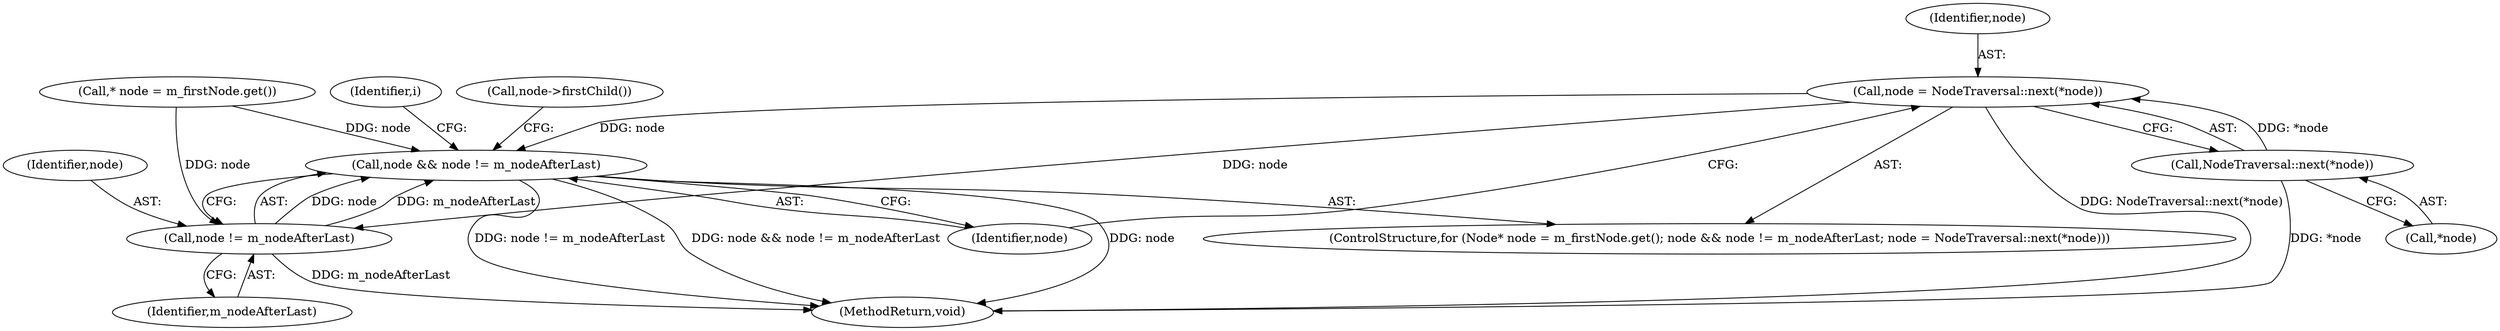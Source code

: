digraph "0_Chrome_b2b21468c1f7f08b30a7c1755316f6026c50eb2a@pointer" {
"1000117" [label="(Call,node = NodeTraversal::next(*node))"];
"1000119" [label="(Call,NodeTraversal::next(*node))"];
"1000112" [label="(Call,node && node != m_nodeAfterLast)"];
"1000114" [label="(Call,node != m_nodeAfterLast)"];
"1000119" [label="(Call,NodeTraversal::next(*node))"];
"1000114" [label="(Call,node != m_nodeAfterLast)"];
"1000221" [label="(Identifier,i)"];
"1000107" [label="(ControlStructure,for (Node* node = m_firstNode.get(); node && node != m_nodeAfterLast; node = NodeTraversal::next(*node)))"];
"1000120" [label="(Call,*node)"];
"1000125" [label="(Call,node->firstChild())"];
"1000109" [label="(Call,* node = m_firstNode.get())"];
"1000116" [label="(Identifier,m_nodeAfterLast)"];
"1000118" [label="(Identifier,node)"];
"1000113" [label="(Identifier,node)"];
"1000115" [label="(Identifier,node)"];
"1000112" [label="(Call,node && node != m_nodeAfterLast)"];
"1000117" [label="(Call,node = NodeTraversal::next(*node))"];
"1000248" [label="(MethodReturn,void)"];
"1000117" -> "1000107"  [label="AST: "];
"1000117" -> "1000119"  [label="CFG: "];
"1000118" -> "1000117"  [label="AST: "];
"1000119" -> "1000117"  [label="AST: "];
"1000113" -> "1000117"  [label="CFG: "];
"1000117" -> "1000248"  [label="DDG: NodeTraversal::next(*node)"];
"1000117" -> "1000112"  [label="DDG: node"];
"1000117" -> "1000114"  [label="DDG: node"];
"1000119" -> "1000117"  [label="DDG: *node"];
"1000119" -> "1000120"  [label="CFG: "];
"1000120" -> "1000119"  [label="AST: "];
"1000119" -> "1000248"  [label="DDG: *node"];
"1000112" -> "1000107"  [label="AST: "];
"1000112" -> "1000113"  [label="CFG: "];
"1000112" -> "1000114"  [label="CFG: "];
"1000113" -> "1000112"  [label="AST: "];
"1000114" -> "1000112"  [label="AST: "];
"1000125" -> "1000112"  [label="CFG: "];
"1000221" -> "1000112"  [label="CFG: "];
"1000112" -> "1000248"  [label="DDG: node != m_nodeAfterLast"];
"1000112" -> "1000248"  [label="DDG: node && node != m_nodeAfterLast"];
"1000112" -> "1000248"  [label="DDG: node"];
"1000114" -> "1000112"  [label="DDG: node"];
"1000114" -> "1000112"  [label="DDG: m_nodeAfterLast"];
"1000109" -> "1000112"  [label="DDG: node"];
"1000114" -> "1000116"  [label="CFG: "];
"1000115" -> "1000114"  [label="AST: "];
"1000116" -> "1000114"  [label="AST: "];
"1000114" -> "1000248"  [label="DDG: m_nodeAfterLast"];
"1000109" -> "1000114"  [label="DDG: node"];
}
